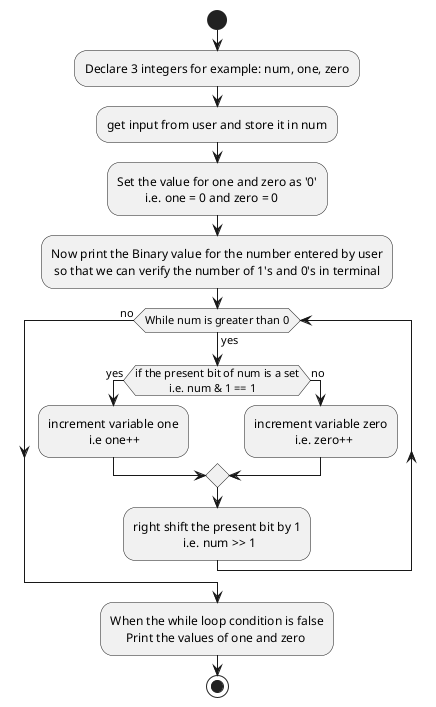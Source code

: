 @startuml

start

:Declare 3 integers for example: num, one, zero;
:get input from user and store it in num;
:Set the value for one and zero as '0'
         i.e. one = 0 and zero = 0;
:Now print the Binary value for the number entered by user
 so that we can verify the number of 1's and 0's in terminal;
while (While num is greater than 0) is (yes)
    if (if the present bit of num is a set\n            i.e. num & 1 == 1) then (yes)
    :increment variable one
                 i.e one++;
    else (no)
    :increment variable zero
                 i.e. zero++;
    endif
:right shift the present bit by 1
                i.e. num >> 1;
endwhile (no)
:When the while loop condition is false
     Print the values of one and zero;

stop

@enduml




/'
repeat :While num>0;
    if (num & 1 == 1) then (yes)
    :one++;
    else (no)
    :zero++;
    endif
repeat while (num>>1)
-[hidden]->
break;

:While num<=0;
:Print one and zero;

stop

@enduml
